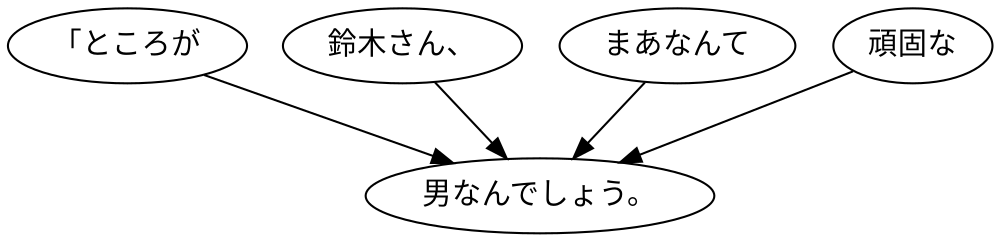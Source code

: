 digraph graph2114 {
	node0 [label="「ところが"];
	node1 [label="鈴木さん、"];
	node2 [label="まあなんて"];
	node3 [label="頑固な"];
	node4 [label="男なんでしょう。"];
	node0 -> node4;
	node1 -> node4;
	node2 -> node4;
	node3 -> node4;
}
